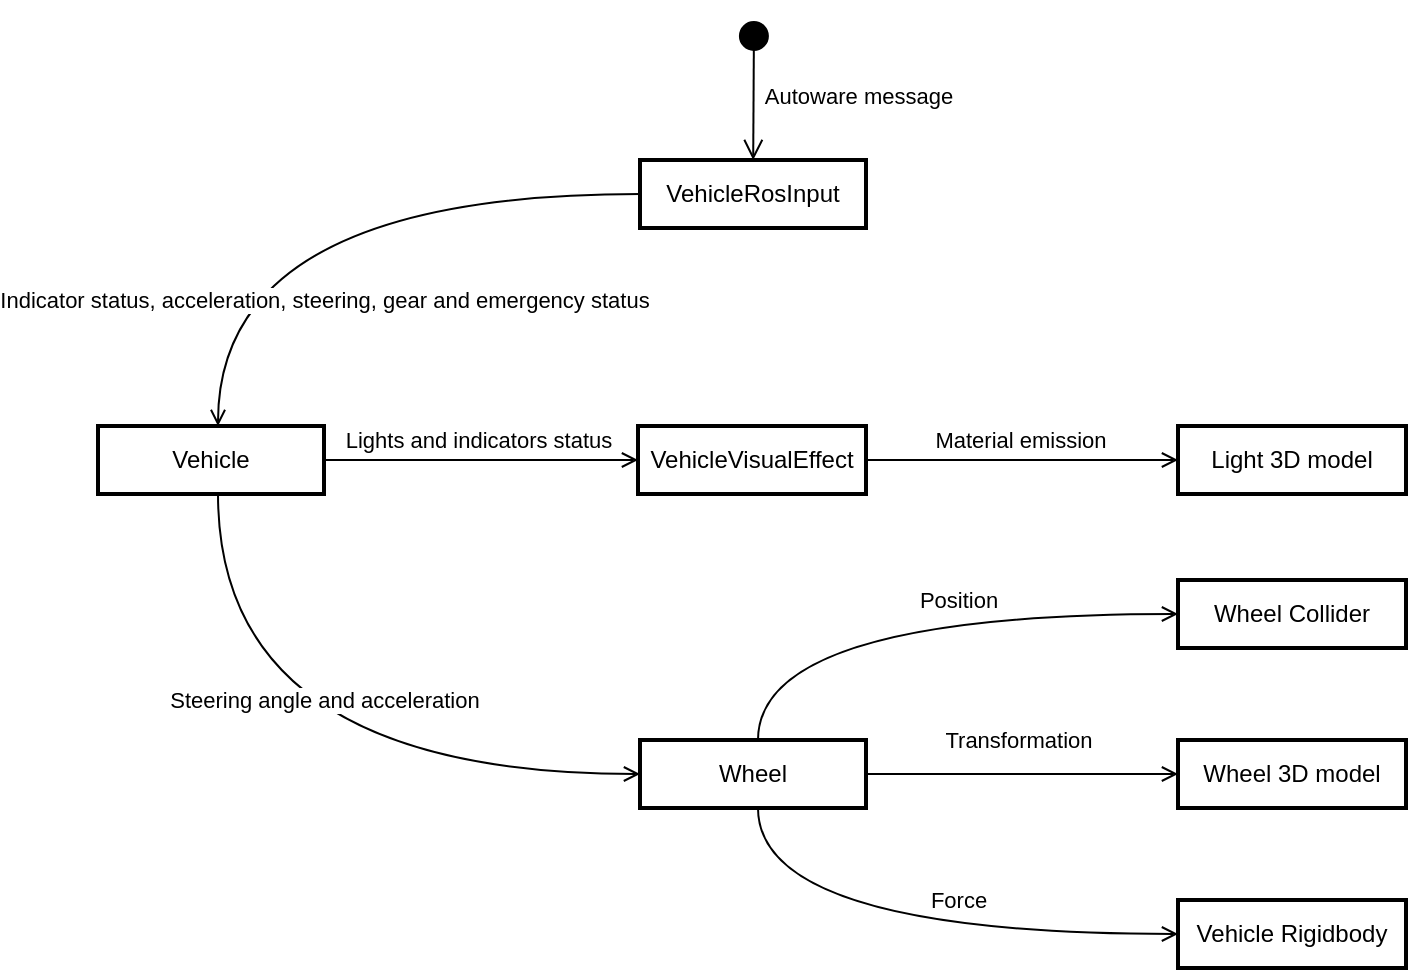 <mxfile version="21.5.2" type="device">
  <diagram name="Page-1" id="76b4M0QgZQrLfhVKCind">
    <mxGraphModel dx="1874" dy="1071" grid="1" gridSize="10" guides="1" tooltips="1" connect="1" arrows="1" fold="1" page="1" pageScale="1" pageWidth="850" pageHeight="1100" math="0" shadow="0">
      <root>
        <mxCell id="0" />
        <mxCell id="1" parent="0" />
        <mxCell id="93EZlEJ8D1wQY5efGZ4A-16" style="edgeStyle=orthogonalEdgeStyle;rounded=0;orthogonalLoop=1;jettySize=auto;html=1;curved=1;endArrow=open;endFill=0;" edge="1" parent="1" source="2" target="93EZlEJ8D1wQY5efGZ4A-8">
          <mxGeometry relative="1" as="geometry">
            <Array as="points">
              <mxPoint x="160" y="407" />
            </Array>
          </mxGeometry>
        </mxCell>
        <mxCell id="93EZlEJ8D1wQY5efGZ4A-17" value="Steering angle and acceleration" style="edgeLabel;html=1;align=center;verticalAlign=middle;resizable=0;points=[];" vertex="1" connectable="0" parent="93EZlEJ8D1wQY5efGZ4A-16">
          <mxGeometry x="0.348" y="-34" relative="1" as="geometry">
            <mxPoint x="-44" y="-71" as="offset" />
          </mxGeometry>
        </mxCell>
        <mxCell id="93EZlEJ8D1wQY5efGZ4A-25" style="edgeStyle=orthogonalEdgeStyle;rounded=0;orthogonalLoop=1;jettySize=auto;html=1;curved=1;endArrow=open;endFill=0;" edge="1" parent="1" source="2" target="4">
          <mxGeometry relative="1" as="geometry" />
        </mxCell>
        <mxCell id="93EZlEJ8D1wQY5efGZ4A-26" value="Lights and indicators status" style="edgeLabel;html=1;align=center;verticalAlign=middle;resizable=0;points=[];" vertex="1" connectable="0" parent="93EZlEJ8D1wQY5efGZ4A-25">
          <mxGeometry x="-0.161" relative="1" as="geometry">
            <mxPoint x="11" y="-10" as="offset" />
          </mxGeometry>
        </mxCell>
        <mxCell id="2" value="Vehicle" style="whiteSpace=wrap;strokeWidth=2;" parent="1" vertex="1">
          <mxGeometry x="100" y="233" width="113" height="34" as="geometry" />
        </mxCell>
        <mxCell id="93EZlEJ8D1wQY5efGZ4A-11" style="edgeStyle=orthogonalEdgeStyle;rounded=0;orthogonalLoop=1;jettySize=auto;html=1;curved=1;endArrow=open;endFill=0;" edge="1" parent="1" source="3" target="2">
          <mxGeometry relative="1" as="geometry">
            <Array as="points">
              <mxPoint x="160" y="117" />
            </Array>
          </mxGeometry>
        </mxCell>
        <mxCell id="93EZlEJ8D1wQY5efGZ4A-12" value="Indicator status, acceleration, steering, gear and emergency status" style="edgeLabel;html=1;align=center;verticalAlign=middle;resizable=0;points=[];" vertex="1" connectable="0" parent="93EZlEJ8D1wQY5efGZ4A-11">
          <mxGeometry x="0.367" y="-18" relative="1" as="geometry">
            <mxPoint x="71" y="40" as="offset" />
          </mxGeometry>
        </mxCell>
        <mxCell id="3" value="VehicleRosInput" style="whiteSpace=wrap;strokeWidth=2;" parent="1" vertex="1">
          <mxGeometry x="371" y="100" width="113" height="34" as="geometry" />
        </mxCell>
        <mxCell id="93EZlEJ8D1wQY5efGZ4A-21" style="edgeStyle=orthogonalEdgeStyle;rounded=0;orthogonalLoop=1;jettySize=auto;html=1;curved=1;endArrow=open;endFill=0;" edge="1" parent="1" source="4" target="93EZlEJ8D1wQY5efGZ4A-20">
          <mxGeometry relative="1" as="geometry" />
        </mxCell>
        <mxCell id="93EZlEJ8D1wQY5efGZ4A-32" value="Material emission" style="edgeLabel;html=1;align=center;verticalAlign=middle;resizable=0;points=[];" vertex="1" connectable="0" parent="93EZlEJ8D1wQY5efGZ4A-21">
          <mxGeometry x="-0.201" y="-2" relative="1" as="geometry">
            <mxPoint x="14" y="-12" as="offset" />
          </mxGeometry>
        </mxCell>
        <mxCell id="4" value="VehicleVisualEffect" style="whiteSpace=wrap;strokeWidth=2;" parent="1" vertex="1">
          <mxGeometry x="370" y="233" width="114" height="34" as="geometry" />
        </mxCell>
        <mxCell id="93EZlEJ8D1wQY5efGZ4A-23" style="rounded=0;orthogonalLoop=1;jettySize=auto;html=1;endArrow=open;endFill=0;edgeStyle=orthogonalEdgeStyle;curved=1;" edge="1" parent="1" source="93EZlEJ8D1wQY5efGZ4A-8" target="93EZlEJ8D1wQY5efGZ4A-28">
          <mxGeometry relative="1" as="geometry" />
        </mxCell>
        <mxCell id="93EZlEJ8D1wQY5efGZ4A-24" value="Transformation" style="edgeLabel;html=1;align=center;verticalAlign=middle;resizable=0;points=[];" vertex="1" connectable="0" parent="93EZlEJ8D1wQY5efGZ4A-23">
          <mxGeometry x="-0.118" y="-6" relative="1" as="geometry">
            <mxPoint x="7" y="-23" as="offset" />
          </mxGeometry>
        </mxCell>
        <mxCell id="93EZlEJ8D1wQY5efGZ4A-30" style="edgeStyle=orthogonalEdgeStyle;rounded=0;orthogonalLoop=1;jettySize=auto;html=1;curved=1;endArrow=open;endFill=0;" edge="1" parent="1" source="93EZlEJ8D1wQY5efGZ4A-8" target="93EZlEJ8D1wQY5efGZ4A-29">
          <mxGeometry relative="1" as="geometry">
            <Array as="points">
              <mxPoint x="430" y="327" />
            </Array>
          </mxGeometry>
        </mxCell>
        <mxCell id="93EZlEJ8D1wQY5efGZ4A-31" value="Position" style="edgeLabel;html=1;align=center;verticalAlign=middle;resizable=0;points=[];" vertex="1" connectable="0" parent="93EZlEJ8D1wQY5efGZ4A-30">
          <mxGeometry x="0.713" y="4" relative="1" as="geometry">
            <mxPoint x="-71" y="-3" as="offset" />
          </mxGeometry>
        </mxCell>
        <mxCell id="93EZlEJ8D1wQY5efGZ4A-34" style="edgeStyle=orthogonalEdgeStyle;rounded=0;orthogonalLoop=1;jettySize=auto;html=1;curved=1;endArrow=open;endFill=0;" edge="1" parent="1" source="93EZlEJ8D1wQY5efGZ4A-8" target="93EZlEJ8D1wQY5efGZ4A-33">
          <mxGeometry relative="1" as="geometry">
            <Array as="points">
              <mxPoint x="430" y="487" />
            </Array>
          </mxGeometry>
        </mxCell>
        <mxCell id="93EZlEJ8D1wQY5efGZ4A-35" value="Force" style="edgeLabel;html=1;align=center;verticalAlign=middle;resizable=0;points=[];" vertex="1" connectable="0" parent="93EZlEJ8D1wQY5efGZ4A-34">
          <mxGeometry x="0.107" y="12" relative="1" as="geometry">
            <mxPoint x="12" y="-5" as="offset" />
          </mxGeometry>
        </mxCell>
        <mxCell id="93EZlEJ8D1wQY5efGZ4A-8" value="Wheel" style="whiteSpace=wrap;strokeWidth=2;" vertex="1" parent="1">
          <mxGeometry x="371" y="390" width="113" height="34" as="geometry" />
        </mxCell>
        <mxCell id="93EZlEJ8D1wQY5efGZ4A-18" value="Autoware message" style="html=1;verticalAlign=bottom;startArrow=circle;startFill=1;endArrow=open;startSize=6;endSize=8;elbow=vertical;rounded=0;" edge="1" parent="1" target="3">
          <mxGeometry x="0.341" y="52" width="80" relative="1" as="geometry">
            <mxPoint x="428" y="30" as="sourcePoint" />
            <mxPoint x="417.044" y="534" as="targetPoint" />
            <mxPoint as="offset" />
          </mxGeometry>
        </mxCell>
        <mxCell id="93EZlEJ8D1wQY5efGZ4A-20" value="Light 3D model" style="whiteSpace=wrap;strokeWidth=2;" vertex="1" parent="1">
          <mxGeometry x="640" y="233" width="114" height="34" as="geometry" />
        </mxCell>
        <mxCell id="93EZlEJ8D1wQY5efGZ4A-28" value="Wheel 3D model" style="whiteSpace=wrap;strokeWidth=2;" vertex="1" parent="1">
          <mxGeometry x="640" y="390" width="114" height="34" as="geometry" />
        </mxCell>
        <mxCell id="93EZlEJ8D1wQY5efGZ4A-29" value="Wheel Collider" style="whiteSpace=wrap;strokeWidth=2;" vertex="1" parent="1">
          <mxGeometry x="640" y="310" width="114" height="34" as="geometry" />
        </mxCell>
        <mxCell id="93EZlEJ8D1wQY5efGZ4A-33" value="Vehicle Rigidbody" style="whiteSpace=wrap;strokeWidth=2;" vertex="1" parent="1">
          <mxGeometry x="640" y="470" width="114" height="34" as="geometry" />
        </mxCell>
      </root>
    </mxGraphModel>
  </diagram>
</mxfile>
